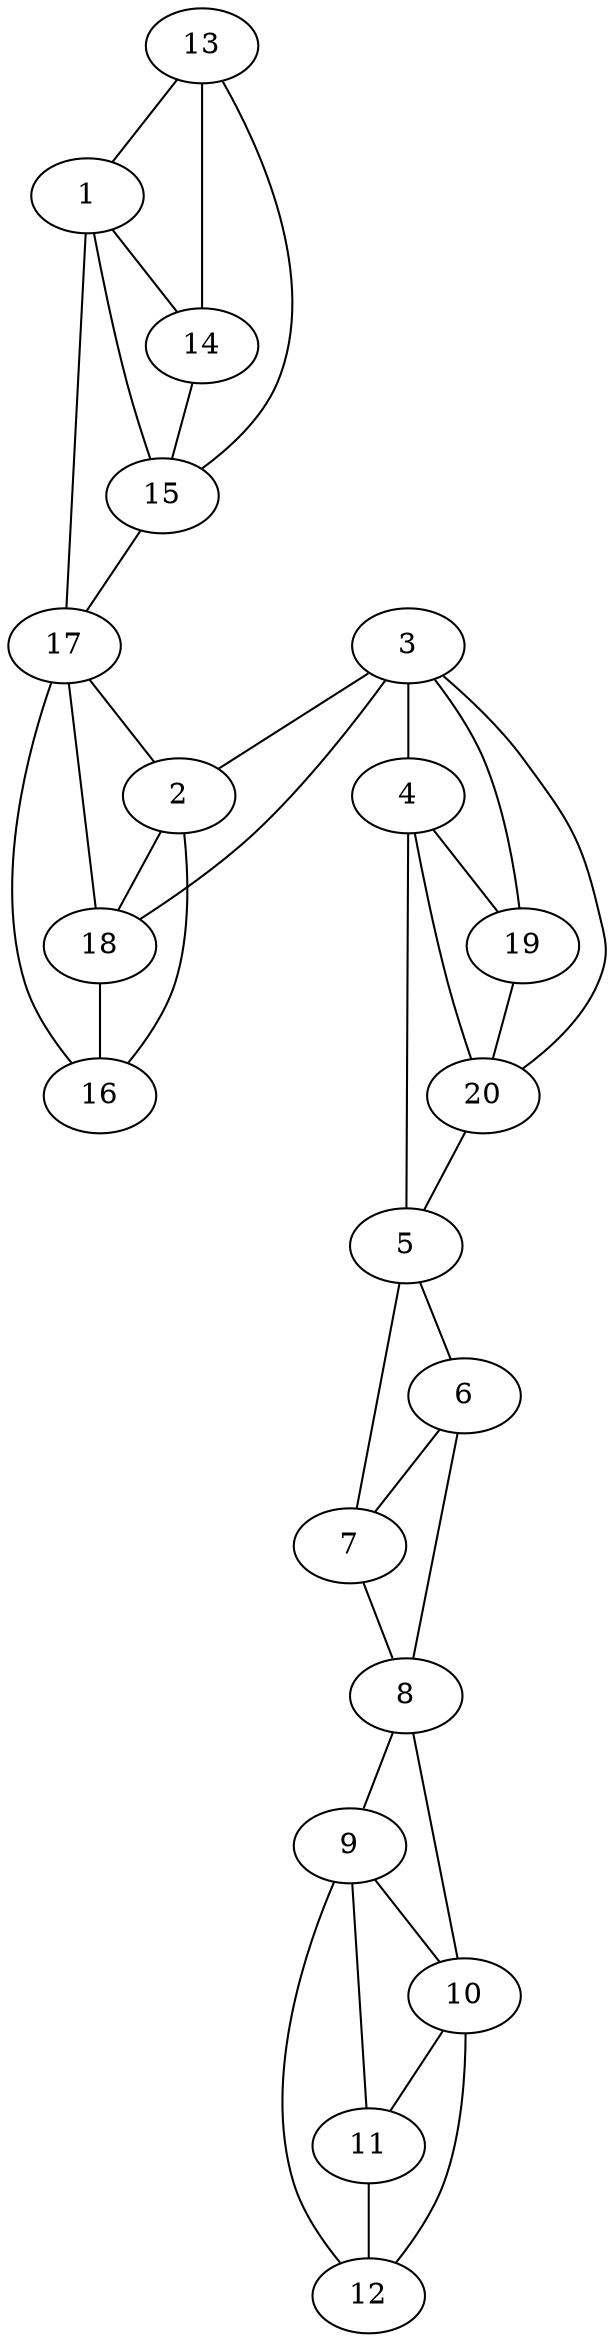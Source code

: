 graph pdb1gih {
	1	 [aaLength=13,
		sequence=PSTAIREISLLKE,
		type=0];
	14	 [aaLength=6,
		sequence=VYKARN,
		type=1];
	1 -- 14	 [distance0="32.51997",
		frequency=1,
		type0=3];
	15	 [aaLength=6,
		sequence=VVALKK,
		type=1];
	1 -- 15	 [distance0="24.17744",
		frequency=1,
		type0=1];
	17	 [aaLength=7,
		sequence=LLDVIHT,
		type=1];
	1 -- 17	 [distance0="27.74074",
		frequency=1,
		type0=2];
	2	 [aaLength=7,
		sequence=LKKFMDA,
		type=0];
	18	 [aaLength=2,
		sequence=QD,
		type=1];
	2 -- 18	 [distance0="15.90047",
		frequency=1,
		type0=1];
	16	 [aaLength=7,
		sequence=KLYLVFE,
		type=1];
	2 -- 16	 [distance0="19.81981",
		frequency=1,
		type0=2];
	3	 [aaLength=21,
		sequence=PLPLIKSYLFQLLQGLAFCHS,
		type=0];
	3 -- 2	 [distance0="20.619",
		frequency=1,
		type0=1];
	4	 [aaLength=3,
		sequence=KPQ,
		type=0];
	3 -- 4	 [distance0="32.17231",
		distance1="8.0",
		frequency=2,
		type0=3,
		type1=4];
	3 -- 18	 [distance0="25.66677",
		frequency=1,
		type0=2];
	19	 [aaLength=3,
		sequence=LLI,
		type=1];
	4 -- 19	 [distance0="21.00107",
		distance1="1.0",
		frequency=2,
		type0=1,
		type1=4];
	20	 [aaLength=3,
		sequence=IKL,
		type=1];
	4 -- 20	 [distance0="23.85466",
		frequency=1,
		type0=2];
	5	 [aaLength=6,
		sequence=APEILL,
		type=0];
	7	 [aaLength=14,
		sequence=SEIDQLFRIFRTLG,
		type=0];
	5 -- 7	 [distance0="38.67785",
		frequency=1,
		type0=2];
	5 -- 4	 [distance0="44.74597",
		frequency=1,
		type0=3];
	6	 [aaLength=18,
		sequence=TAVDIWSLGCIFAEMVTR,
		type=0];
	5 -- 6	 [distance0="14.34045",
		distance1="6.0",
		frequency=2,
		type0=1,
		type1=4];
	6 -- 7	 [distance0="30.18439",
		distance1="7.0",
		frequency=2,
		type0=2,
		type1=4];
	8	 [aaLength=5,
		sequence=GVTSM,
		type=0];
	6 -- 8	 [distance0="50.63742",
		frequency=1,
		type0=3];
	7 -- 8	 [distance0="25.32432",
		distance1="8.0",
		frequency=2,
		type0=1,
		type1=4];
	9	 [aaLength=6,
		sequence=DFSKVV,
		type=0];
	8 -- 9	 [distance0="20.51337",
		distance1="13.0",
		frequency=2,
		type0=1,
		type1=4];
	10	 [aaLength=12,
		sequence=DEDGRSLLSQML,
		type=0];
	8 -- 10	 [distance0="30.9458",
		frequency=1,
		type0=3];
	9 -- 10	 [distance0="12.99161",
		distance1="3.0",
		frequency=2,
		type0=1,
		type1=4];
	11	 [aaLength=7,
		sequence=SAKAALA,
		type=0];
	9 -- 11	 [distance0="34.76419",
		frequency=1,
		type0=3];
	10 -- 11	 [distance0="22.37934",
		distance1="8.0",
		frequency=2,
		type0=2,
		type1=4];
	12	 [aaLength=5,
		sequence=HPFFQ,
		type=0];
	11 -- 12	 [distance0="8.462532",
		distance1="0.0",
		frequency=2,
		type0=1,
		type1=5];
	12 -- 9	 [distance0="39.50746",
		frequency=1,
		type0=3];
	12 -- 10	 [distance0="28.2498",
		frequency=1,
		type0=2];
	13	 [aaLength=8,
		sequence=FQKVEKIG,
		type=1];
	13 -- 1	 [distance0="44.82799",
		frequency=1,
		type0=3];
	13 -- 14	 [distance0="14.0",
		distance1="6.0",
		frequency=2,
		type0=1,
		type1=4];
	13 -- 15	 [distance0="25.0",
		frequency=1,
		type0=2];
	14 -- 15	 [distance0="11.0",
		distance1="5.0",
		frequency=2,
		type0=1,
		type1=4];
	15 -- 17	 [distance0="31.0",
		frequency=1,
		type0=4];
	16 -- 17	 [distance0="9.0",
		frequency=1,
		type0=1];
	17 -- 2	 [distance0="26.26452",
		frequency=1,
		type0=3];
	17 -- 18	 [distance0="19.0",
		frequency=1,
		type0=2];
	18 -- 16	 [distance0="10.0",
		frequency=1,
		type0=1];
	19 -- 3	 [distance0="39.02286",
		frequency=1,
		type0=3];
	19 -- 20	 [distance0="8.0",
		distance1="5.0",
		frequency=2,
		type0=1,
		type1=4];
	20 -- 3	 [distance0="45.98677",
		frequency=1,
		type0=3];
	20 -- 5	 [distance0="26.0",
		frequency=1,
		type0=4];
}
